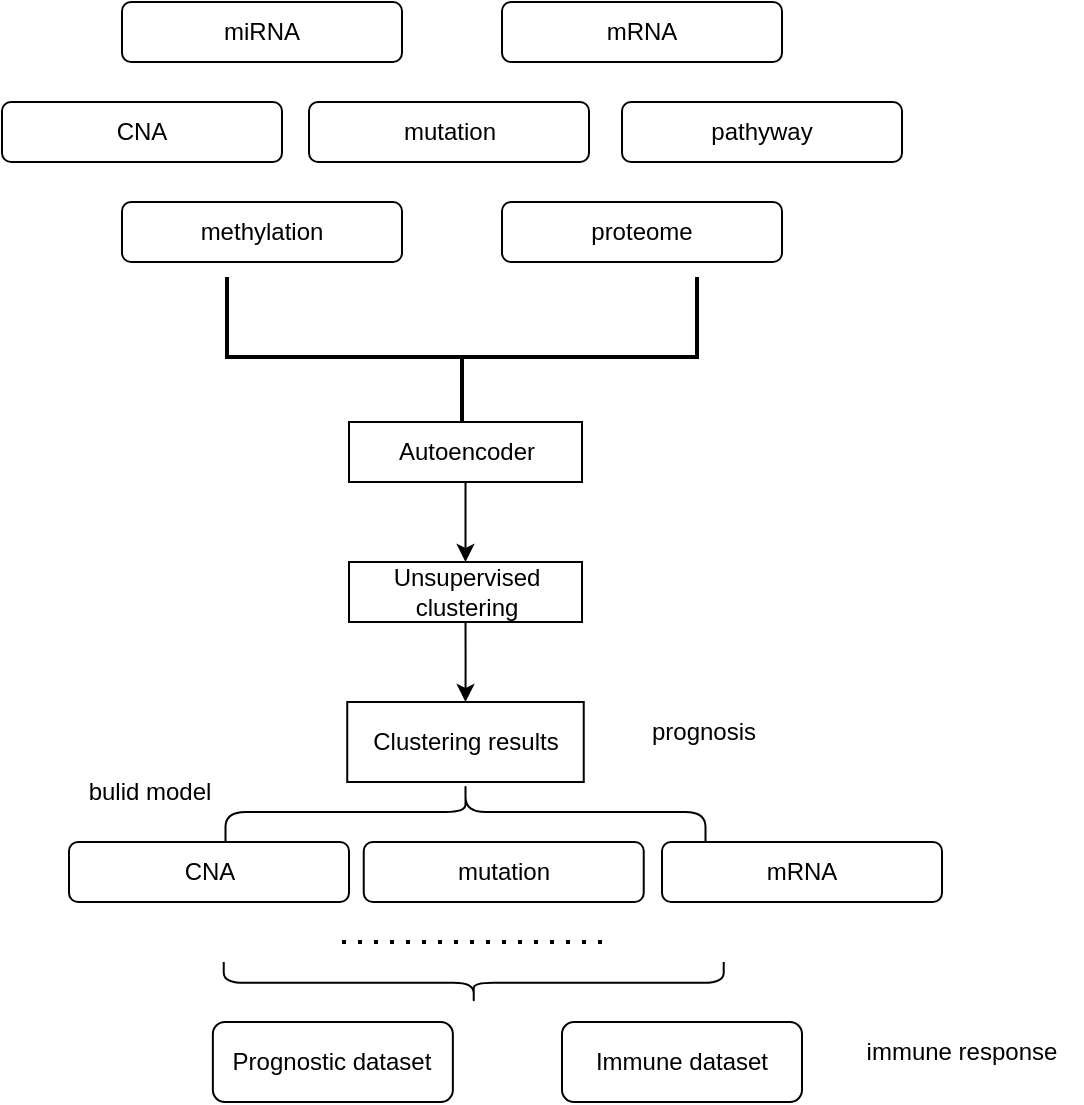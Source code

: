 <mxfile version="20.2.0" type="github">
  <diagram id="ijRqrtXr-WgqbJFnjIY2" name="第 1 页">
    <mxGraphModel dx="1102" dy="572" grid="1" gridSize="10" guides="1" tooltips="1" connect="1" arrows="1" fold="1" page="1" pageScale="1" pageWidth="827" pageHeight="1169" math="0" shadow="0">
      <root>
        <mxCell id="0" />
        <mxCell id="1" parent="0" />
        <mxCell id="qKOhyIc6geSTypuf5OM2-1" value="miRNA" style="rounded=1;whiteSpace=wrap;html=1;" vertex="1" parent="1">
          <mxGeometry x="250" y="20" width="140" height="30" as="geometry" />
        </mxCell>
        <mxCell id="qKOhyIc6geSTypuf5OM2-2" value="CNA" style="rounded=1;whiteSpace=wrap;html=1;" vertex="1" parent="1">
          <mxGeometry x="190" y="70" width="140" height="30" as="geometry" />
        </mxCell>
        <mxCell id="qKOhyIc6geSTypuf5OM2-3" value="mutation" style="rounded=1;whiteSpace=wrap;html=1;" vertex="1" parent="1">
          <mxGeometry x="343.5" y="70" width="140" height="30" as="geometry" />
        </mxCell>
        <mxCell id="qKOhyIc6geSTypuf5OM2-5" value="pathyway" style="rounded=1;whiteSpace=wrap;html=1;" vertex="1" parent="1">
          <mxGeometry x="500" y="70" width="140" height="30" as="geometry" />
        </mxCell>
        <mxCell id="qKOhyIc6geSTypuf5OM2-6" value="mRNA" style="rounded=1;whiteSpace=wrap;html=1;" vertex="1" parent="1">
          <mxGeometry x="440" y="20" width="140" height="30" as="geometry" />
        </mxCell>
        <mxCell id="qKOhyIc6geSTypuf5OM2-7" value="methylation" style="rounded=1;whiteSpace=wrap;html=1;" vertex="1" parent="1">
          <mxGeometry x="250" y="120" width="140" height="30" as="geometry" />
        </mxCell>
        <mxCell id="qKOhyIc6geSTypuf5OM2-8" value="proteome" style="rounded=1;whiteSpace=wrap;html=1;" vertex="1" parent="1">
          <mxGeometry x="440" y="120" width="140" height="30" as="geometry" />
        </mxCell>
        <mxCell id="qKOhyIc6geSTypuf5OM2-9" value="" style="strokeWidth=2;html=1;shape=mxgraph.flowchart.annotation_2;align=left;labelPosition=right;pointerEvents=1;rotation=-90;" vertex="1" parent="1">
          <mxGeometry x="380" y="80" width="80" height="235" as="geometry" />
        </mxCell>
        <mxCell id="qKOhyIc6geSTypuf5OM2-27" style="edgeStyle=orthogonalEdgeStyle;rounded=0;orthogonalLoop=1;jettySize=auto;html=1;exitX=0.5;exitY=1;exitDx=0;exitDy=0;entryX=0.5;entryY=0;entryDx=0;entryDy=0;" edge="1" parent="1" source="qKOhyIc6geSTypuf5OM2-11" target="qKOhyIc6geSTypuf5OM2-12">
          <mxGeometry relative="1" as="geometry" />
        </mxCell>
        <mxCell id="qKOhyIc6geSTypuf5OM2-11" value="Autoencoder" style="rounded=0;whiteSpace=wrap;html=1;" vertex="1" parent="1">
          <mxGeometry x="363.5" y="230" width="116.5" height="30" as="geometry" />
        </mxCell>
        <mxCell id="qKOhyIc6geSTypuf5OM2-28" style="edgeStyle=orthogonalEdgeStyle;rounded=0;orthogonalLoop=1;jettySize=auto;html=1;exitX=0.5;exitY=1;exitDx=0;exitDy=0;entryX=0.5;entryY=0;entryDx=0;entryDy=0;" edge="1" parent="1" source="qKOhyIc6geSTypuf5OM2-12" target="qKOhyIc6geSTypuf5OM2-22">
          <mxGeometry relative="1" as="geometry" />
        </mxCell>
        <mxCell id="qKOhyIc6geSTypuf5OM2-12" value="Unsupervised clustering" style="rounded=0;whiteSpace=wrap;html=1;" vertex="1" parent="1">
          <mxGeometry x="363.5" y="300" width="116.5" height="30" as="geometry" />
        </mxCell>
        <mxCell id="qKOhyIc6geSTypuf5OM2-14" value="" style="shape=curlyBracket;whiteSpace=wrap;html=1;rounded=1;direction=south;" vertex="1" parent="1">
          <mxGeometry x="301.75" y="410" width="240" height="30" as="geometry" />
        </mxCell>
        <mxCell id="qKOhyIc6geSTypuf5OM2-16" value="prognosis" style="text;html=1;strokeColor=none;fillColor=none;align=center;verticalAlign=middle;whiteSpace=wrap;rounded=0;" vertex="1" parent="1">
          <mxGeometry x="510.87" y="370" width="60" height="30" as="geometry" />
        </mxCell>
        <mxCell id="qKOhyIc6geSTypuf5OM2-18" value="immune response" style="text;html=1;strokeColor=none;fillColor=none;align=center;verticalAlign=middle;whiteSpace=wrap;rounded=0;" vertex="1" parent="1">
          <mxGeometry x="610" y="530" width="120" height="30" as="geometry" />
        </mxCell>
        <mxCell id="qKOhyIc6geSTypuf5OM2-22" value="Clustering results" style="rounded=0;whiteSpace=wrap;html=1;" vertex="1" parent="1">
          <mxGeometry x="362.62" y="370" width="118.25" height="40" as="geometry" />
        </mxCell>
        <mxCell id="qKOhyIc6geSTypuf5OM2-24" value="bulid model" style="text;html=1;strokeColor=none;fillColor=none;align=center;verticalAlign=middle;whiteSpace=wrap;rounded=0;" vertex="1" parent="1">
          <mxGeometry x="223.5" y="400" width="80" height="30" as="geometry" />
        </mxCell>
        <mxCell id="qKOhyIc6geSTypuf5OM2-26" value="Immune dataset" style="rounded=1;whiteSpace=wrap;html=1;" vertex="1" parent="1">
          <mxGeometry x="470" y="530" width="120" height="40" as="geometry" />
        </mxCell>
        <mxCell id="qKOhyIc6geSTypuf5OM2-30" value="CNA" style="rounded=1;whiteSpace=wrap;html=1;" vertex="1" parent="1">
          <mxGeometry x="223.5" y="440" width="140" height="30" as="geometry" />
        </mxCell>
        <mxCell id="qKOhyIc6geSTypuf5OM2-31" value="mutation" style="rounded=1;whiteSpace=wrap;html=1;" vertex="1" parent="1">
          <mxGeometry x="370.87" y="440" width="140" height="30" as="geometry" />
        </mxCell>
        <mxCell id="qKOhyIc6geSTypuf5OM2-32" value="mRNA" style="rounded=1;whiteSpace=wrap;html=1;" vertex="1" parent="1">
          <mxGeometry x="520" y="440" width="140" height="30" as="geometry" />
        </mxCell>
        <mxCell id="qKOhyIc6geSTypuf5OM2-33" value="" style="endArrow=none;dashed=1;html=1;dashPattern=1 3;strokeWidth=2;rounded=0;" edge="1" parent="1">
          <mxGeometry width="50" height="50" relative="1" as="geometry">
            <mxPoint x="360" y="490" as="sourcePoint" />
            <mxPoint x="490" y="490" as="targetPoint" />
            <Array as="points">
              <mxPoint x="430" y="490" />
            </Array>
          </mxGeometry>
        </mxCell>
        <mxCell id="qKOhyIc6geSTypuf5OM2-34" value="" style="shape=curlyBracket;whiteSpace=wrap;html=1;rounded=1;rotation=-90;" vertex="1" parent="1">
          <mxGeometry x="415.43" y="385.43" width="20.87" height="250" as="geometry" />
        </mxCell>
        <mxCell id="qKOhyIc6geSTypuf5OM2-35" value="Prognostic dataset" style="rounded=1;whiteSpace=wrap;html=1;" vertex="1" parent="1">
          <mxGeometry x="295.43" y="530" width="120" height="40" as="geometry" />
        </mxCell>
      </root>
    </mxGraphModel>
  </diagram>
</mxfile>
